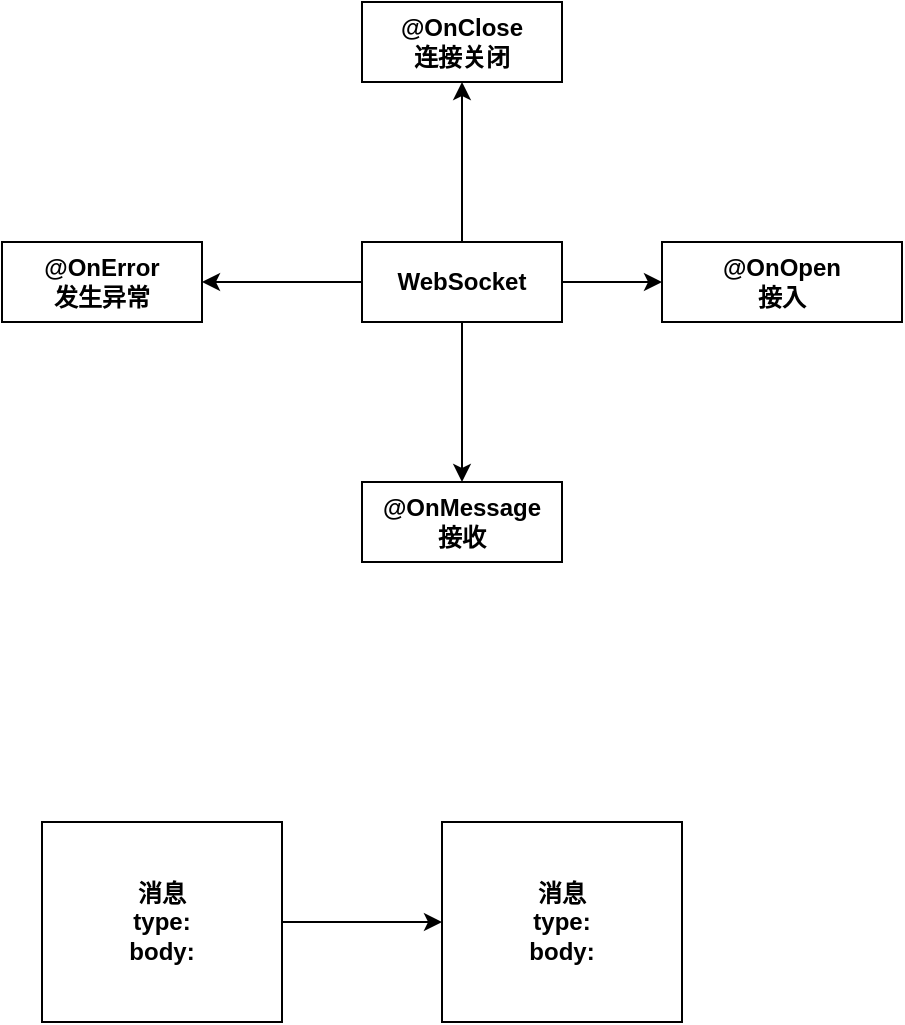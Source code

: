 <mxfile version="21.6.8" type="github">
  <diagram name="第 1 页" id="HoBdVVIL5UeJ_BiSaGKR">
    <mxGraphModel dx="1434" dy="758" grid="1" gridSize="10" guides="1" tooltips="1" connect="1" arrows="1" fold="1" page="1" pageScale="1" pageWidth="827" pageHeight="1169" math="0" shadow="0">
      <root>
        <mxCell id="0" />
        <mxCell id="1" parent="0" />
        <mxCell id="We6IJ0oMtuoDq3Aywex--3" value="" style="edgeStyle=orthogonalEdgeStyle;rounded=0;orthogonalLoop=1;jettySize=auto;html=1;" parent="1" source="We6IJ0oMtuoDq3Aywex--1" target="We6IJ0oMtuoDq3Aywex--2" edge="1">
          <mxGeometry relative="1" as="geometry" />
        </mxCell>
        <mxCell id="We6IJ0oMtuoDq3Aywex--5" value="" style="edgeStyle=orthogonalEdgeStyle;rounded=0;orthogonalLoop=1;jettySize=auto;html=1;" parent="1" source="We6IJ0oMtuoDq3Aywex--1" target="We6IJ0oMtuoDq3Aywex--4" edge="1">
          <mxGeometry relative="1" as="geometry" />
        </mxCell>
        <mxCell id="We6IJ0oMtuoDq3Aywex--7" value="" style="edgeStyle=orthogonalEdgeStyle;rounded=0;orthogonalLoop=1;jettySize=auto;html=1;" parent="1" source="We6IJ0oMtuoDq3Aywex--1" target="We6IJ0oMtuoDq3Aywex--6" edge="1">
          <mxGeometry relative="1" as="geometry" />
        </mxCell>
        <mxCell id="We6IJ0oMtuoDq3Aywex--9" value="" style="edgeStyle=orthogonalEdgeStyle;rounded=0;orthogonalLoop=1;jettySize=auto;html=1;" parent="1" source="We6IJ0oMtuoDq3Aywex--1" target="We6IJ0oMtuoDq3Aywex--8" edge="1">
          <mxGeometry relative="1" as="geometry" />
        </mxCell>
        <mxCell id="We6IJ0oMtuoDq3Aywex--1" value="&lt;b&gt;WebSocket&lt;/b&gt;" style="rounded=0;whiteSpace=wrap;html=1;" parent="1" vertex="1">
          <mxGeometry x="300" y="180" width="100" height="40" as="geometry" />
        </mxCell>
        <mxCell id="We6IJ0oMtuoDq3Aywex--2" value="&lt;b&gt;@OnOpen&lt;br&gt;接入&lt;/b&gt;" style="whiteSpace=wrap;html=1;rounded=0;" parent="1" vertex="1">
          <mxGeometry x="450" y="180" width="120" height="40" as="geometry" />
        </mxCell>
        <mxCell id="We6IJ0oMtuoDq3Aywex--4" value="&lt;b&gt;@OnMessage&lt;br&gt;接收&lt;/b&gt;" style="rounded=0;whiteSpace=wrap;html=1;" parent="1" vertex="1">
          <mxGeometry x="300" y="300" width="100" height="40" as="geometry" />
        </mxCell>
        <mxCell id="We6IJ0oMtuoDq3Aywex--6" value="&lt;b&gt;@OnClose&lt;br&gt;连接关闭&lt;/b&gt;" style="rounded=0;whiteSpace=wrap;html=1;" parent="1" vertex="1">
          <mxGeometry x="300" y="60" width="100" height="40" as="geometry" />
        </mxCell>
        <mxCell id="We6IJ0oMtuoDq3Aywex--8" value="&lt;b&gt;@OnError&lt;br&gt;发生异常&lt;/b&gt;" style="rounded=0;whiteSpace=wrap;html=1;" parent="1" vertex="1">
          <mxGeometry x="120" y="180" width="100" height="40" as="geometry" />
        </mxCell>
        <mxCell id="We6IJ0oMtuoDq3Aywex--12" value="" style="edgeStyle=orthogonalEdgeStyle;rounded=0;orthogonalLoop=1;jettySize=auto;html=1;" parent="1" source="We6IJ0oMtuoDq3Aywex--10" target="We6IJ0oMtuoDq3Aywex--11" edge="1">
          <mxGeometry relative="1" as="geometry" />
        </mxCell>
        <mxCell id="We6IJ0oMtuoDq3Aywex--10" value="&lt;b&gt;消息&lt;br&gt;type:&lt;br&gt;body:&lt;/b&gt;" style="rounded=0;whiteSpace=wrap;html=1;" parent="1" vertex="1">
          <mxGeometry x="140" y="470" width="120" height="100" as="geometry" />
        </mxCell>
        <mxCell id="We6IJ0oMtuoDq3Aywex--11" value="&lt;b&gt;消息&lt;br&gt;type:&lt;br&gt;body:&lt;/b&gt;" style="rounded=0;whiteSpace=wrap;html=1;" parent="1" vertex="1">
          <mxGeometry x="340" y="470" width="120" height="100" as="geometry" />
        </mxCell>
      </root>
    </mxGraphModel>
  </diagram>
</mxfile>
